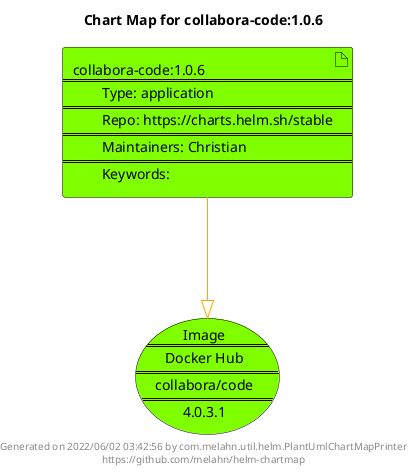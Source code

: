 @startuml
skinparam linetype ortho
skinparam backgroundColor white
skinparam usecaseBorderColor black
skinparam usecaseArrowColor LightSlateGray
skinparam artifactBorderColor black
skinparam artifactArrowColor LightSlateGray

title Chart Map for collabora-code:1.0.6

'There is one referenced Helm Chart
artifact "collabora-code:1.0.6\n====\n\tType: application\n====\n\tRepo: https://charts.helm.sh/stable\n====\n\tMaintainers: Christian\n====\n\tKeywords: " as collabora_code_1_0_6 #Chartreuse

'There is one referenced Docker Image
usecase "Image\n====\nDocker Hub\n====\ncollabora/code\n====\n4.0.3.1" as collabora_code_4_0_3_1 #Chartreuse

'Chart Dependencies
collabora_code_1_0_6--[#orange]-|>collabora_code_4_0_3_1

center footer Generated on 2022/06/02 03:42:56 by com.melahn.util.helm.PlantUmlChartMapPrinter\nhttps://github.com/melahn/helm-chartmap
@enduml
